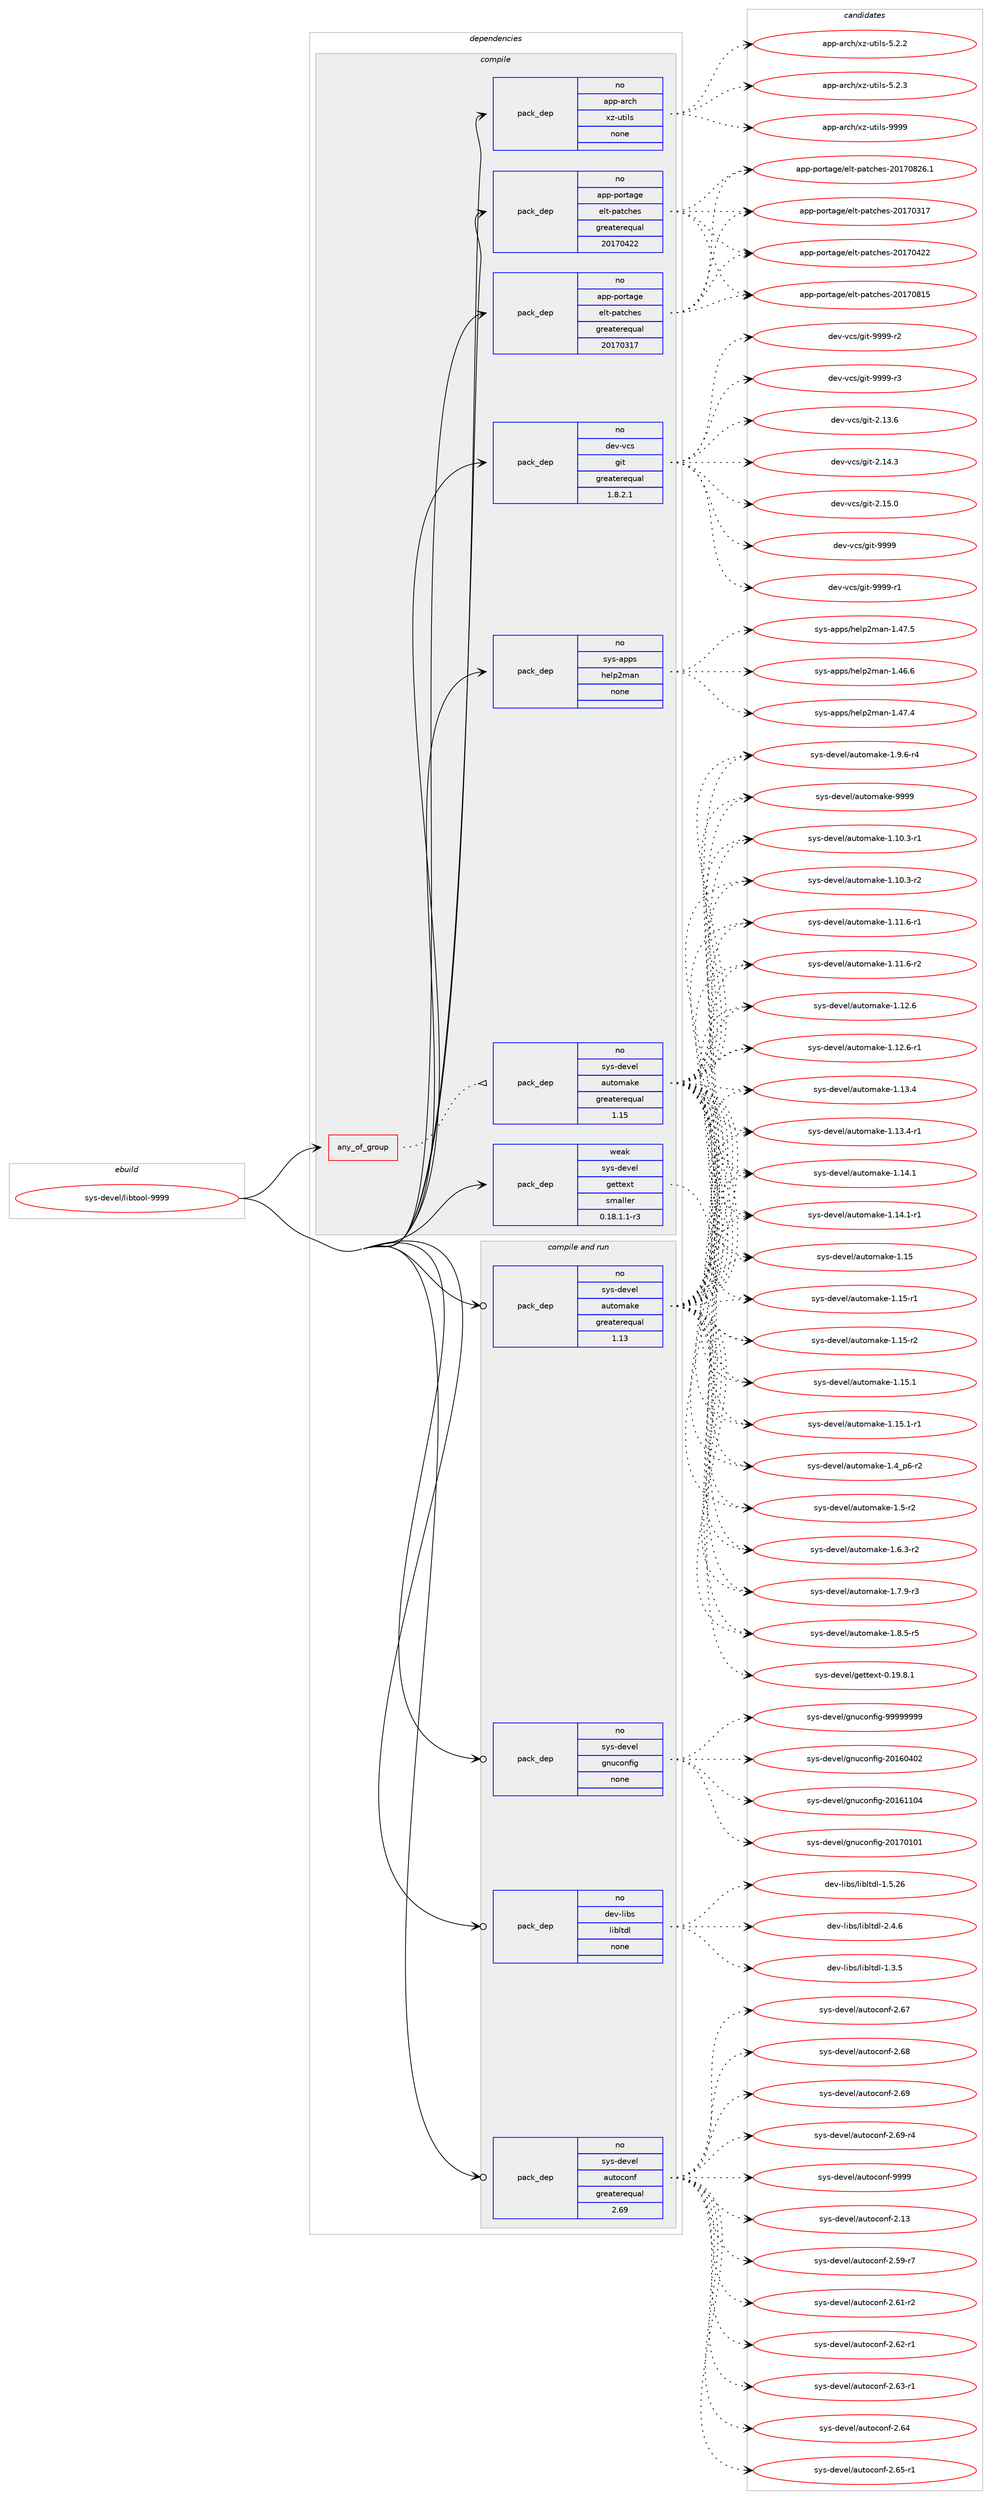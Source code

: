 digraph prolog {

# *************
# Graph options
# *************

newrank=true;
concentrate=true;
compound=true;
graph [rankdir=LR,fontname=Helvetica,fontsize=10,ranksep=1.5];#, ranksep=2.5, nodesep=0.2];
edge  [arrowhead=vee];
node  [fontname=Helvetica,fontsize=10];

# **********
# The ebuild
# **********

subgraph cluster_leftcol {
color=gray;
rank=same;
label=<<i>ebuild</i>>;
id [label="sys-devel/libtool-9999", color=red, width=4, href="../sys-devel/libtool-9999.svg"];
}

# ****************
# The dependencies
# ****************

subgraph cluster_midcol {
color=gray;
label=<<i>dependencies</i>>;
subgraph cluster_compile {
fillcolor="#eeeeee";
style=filled;
label=<<i>compile</i>>;
subgraph any8153 {
dependency485108 [label=<<TABLE BORDER="0" CELLBORDER="1" CELLSPACING="0" CELLPADDING="4"><TR><TD CELLPADDING="10">any_of_group</TD></TR></TABLE>>, shape=none, color=red];subgraph pack360432 {
dependency485109 [label=<<TABLE BORDER="0" CELLBORDER="1" CELLSPACING="0" CELLPADDING="4" WIDTH="220"><TR><TD ROWSPAN="6" CELLPADDING="30">pack_dep</TD></TR><TR><TD WIDTH="110">no</TD></TR><TR><TD>sys-devel</TD></TR><TR><TD>automake</TD></TR><TR><TD>greaterequal</TD></TR><TR><TD>1.15</TD></TR></TABLE>>, shape=none, color=blue];
}
dependency485108:e -> dependency485109:w [weight=20,style="dotted",arrowhead="oinv"];
}
id:e -> dependency485108:w [weight=20,style="solid",arrowhead="vee"];
subgraph pack360433 {
dependency485110 [label=<<TABLE BORDER="0" CELLBORDER="1" CELLSPACING="0" CELLPADDING="4" WIDTH="220"><TR><TD ROWSPAN="6" CELLPADDING="30">pack_dep</TD></TR><TR><TD WIDTH="110">no</TD></TR><TR><TD>app-arch</TD></TR><TR><TD>xz-utils</TD></TR><TR><TD>none</TD></TR><TR><TD></TD></TR></TABLE>>, shape=none, color=blue];
}
id:e -> dependency485110:w [weight=20,style="solid",arrowhead="vee"];
subgraph pack360434 {
dependency485111 [label=<<TABLE BORDER="0" CELLBORDER="1" CELLSPACING="0" CELLPADDING="4" WIDTH="220"><TR><TD ROWSPAN="6" CELLPADDING="30">pack_dep</TD></TR><TR><TD WIDTH="110">no</TD></TR><TR><TD>app-portage</TD></TR><TR><TD>elt-patches</TD></TR><TR><TD>greaterequal</TD></TR><TR><TD>20170317</TD></TR></TABLE>>, shape=none, color=blue];
}
id:e -> dependency485111:w [weight=20,style="solid",arrowhead="vee"];
subgraph pack360435 {
dependency485112 [label=<<TABLE BORDER="0" CELLBORDER="1" CELLSPACING="0" CELLPADDING="4" WIDTH="220"><TR><TD ROWSPAN="6" CELLPADDING="30">pack_dep</TD></TR><TR><TD WIDTH="110">no</TD></TR><TR><TD>app-portage</TD></TR><TR><TD>elt-patches</TD></TR><TR><TD>greaterequal</TD></TR><TR><TD>20170422</TD></TR></TABLE>>, shape=none, color=blue];
}
id:e -> dependency485112:w [weight=20,style="solid",arrowhead="vee"];
subgraph pack360436 {
dependency485113 [label=<<TABLE BORDER="0" CELLBORDER="1" CELLSPACING="0" CELLPADDING="4" WIDTH="220"><TR><TD ROWSPAN="6" CELLPADDING="30">pack_dep</TD></TR><TR><TD WIDTH="110">no</TD></TR><TR><TD>dev-vcs</TD></TR><TR><TD>git</TD></TR><TR><TD>greaterequal</TD></TR><TR><TD>1.8.2.1</TD></TR></TABLE>>, shape=none, color=blue];
}
id:e -> dependency485113:w [weight=20,style="solid",arrowhead="vee"];
subgraph pack360437 {
dependency485114 [label=<<TABLE BORDER="0" CELLBORDER="1" CELLSPACING="0" CELLPADDING="4" WIDTH="220"><TR><TD ROWSPAN="6" CELLPADDING="30">pack_dep</TD></TR><TR><TD WIDTH="110">no</TD></TR><TR><TD>sys-apps</TD></TR><TR><TD>help2man</TD></TR><TR><TD>none</TD></TR><TR><TD></TD></TR></TABLE>>, shape=none, color=blue];
}
id:e -> dependency485114:w [weight=20,style="solid",arrowhead="vee"];
subgraph pack360438 {
dependency485115 [label=<<TABLE BORDER="0" CELLBORDER="1" CELLSPACING="0" CELLPADDING="4" WIDTH="220"><TR><TD ROWSPAN="6" CELLPADDING="30">pack_dep</TD></TR><TR><TD WIDTH="110">weak</TD></TR><TR><TD>sys-devel</TD></TR><TR><TD>gettext</TD></TR><TR><TD>smaller</TD></TR><TR><TD>0.18.1.1-r3</TD></TR></TABLE>>, shape=none, color=blue];
}
id:e -> dependency485115:w [weight=20,style="solid",arrowhead="vee"];
}
subgraph cluster_compileandrun {
fillcolor="#eeeeee";
style=filled;
label=<<i>compile and run</i>>;
subgraph pack360439 {
dependency485116 [label=<<TABLE BORDER="0" CELLBORDER="1" CELLSPACING="0" CELLPADDING="4" WIDTH="220"><TR><TD ROWSPAN="6" CELLPADDING="30">pack_dep</TD></TR><TR><TD WIDTH="110">no</TD></TR><TR><TD>dev-libs</TD></TR><TR><TD>libltdl</TD></TR><TR><TD>none</TD></TR><TR><TD></TD></TR></TABLE>>, shape=none, color=blue];
}
id:e -> dependency485116:w [weight=20,style="solid",arrowhead="odotvee"];
subgraph pack360440 {
dependency485117 [label=<<TABLE BORDER="0" CELLBORDER="1" CELLSPACING="0" CELLPADDING="4" WIDTH="220"><TR><TD ROWSPAN="6" CELLPADDING="30">pack_dep</TD></TR><TR><TD WIDTH="110">no</TD></TR><TR><TD>sys-devel</TD></TR><TR><TD>autoconf</TD></TR><TR><TD>greaterequal</TD></TR><TR><TD>2.69</TD></TR></TABLE>>, shape=none, color=blue];
}
id:e -> dependency485117:w [weight=20,style="solid",arrowhead="odotvee"];
subgraph pack360441 {
dependency485118 [label=<<TABLE BORDER="0" CELLBORDER="1" CELLSPACING="0" CELLPADDING="4" WIDTH="220"><TR><TD ROWSPAN="6" CELLPADDING="30">pack_dep</TD></TR><TR><TD WIDTH="110">no</TD></TR><TR><TD>sys-devel</TD></TR><TR><TD>automake</TD></TR><TR><TD>greaterequal</TD></TR><TR><TD>1.13</TD></TR></TABLE>>, shape=none, color=blue];
}
id:e -> dependency485118:w [weight=20,style="solid",arrowhead="odotvee"];
subgraph pack360442 {
dependency485119 [label=<<TABLE BORDER="0" CELLBORDER="1" CELLSPACING="0" CELLPADDING="4" WIDTH="220"><TR><TD ROWSPAN="6" CELLPADDING="30">pack_dep</TD></TR><TR><TD WIDTH="110">no</TD></TR><TR><TD>sys-devel</TD></TR><TR><TD>gnuconfig</TD></TR><TR><TD>none</TD></TR><TR><TD></TD></TR></TABLE>>, shape=none, color=blue];
}
id:e -> dependency485119:w [weight=20,style="solid",arrowhead="odotvee"];
}
subgraph cluster_run {
fillcolor="#eeeeee";
style=filled;
label=<<i>run</i>>;
}
}

# **************
# The candidates
# **************

subgraph cluster_choices {
rank=same;
color=gray;
label=<<i>candidates</i>>;

subgraph choice360432 {
color=black;
nodesep=1;
choice11512111545100101118101108479711711611110997107101454946494846514511449 [label="sys-devel/automake-1.10.3-r1", color=red, width=4,href="../sys-devel/automake-1.10.3-r1.svg"];
choice11512111545100101118101108479711711611110997107101454946494846514511450 [label="sys-devel/automake-1.10.3-r2", color=red, width=4,href="../sys-devel/automake-1.10.3-r2.svg"];
choice11512111545100101118101108479711711611110997107101454946494946544511449 [label="sys-devel/automake-1.11.6-r1", color=red, width=4,href="../sys-devel/automake-1.11.6-r1.svg"];
choice11512111545100101118101108479711711611110997107101454946494946544511450 [label="sys-devel/automake-1.11.6-r2", color=red, width=4,href="../sys-devel/automake-1.11.6-r2.svg"];
choice1151211154510010111810110847971171161111099710710145494649504654 [label="sys-devel/automake-1.12.6", color=red, width=4,href="../sys-devel/automake-1.12.6.svg"];
choice11512111545100101118101108479711711611110997107101454946495046544511449 [label="sys-devel/automake-1.12.6-r1", color=red, width=4,href="../sys-devel/automake-1.12.6-r1.svg"];
choice1151211154510010111810110847971171161111099710710145494649514652 [label="sys-devel/automake-1.13.4", color=red, width=4,href="../sys-devel/automake-1.13.4.svg"];
choice11512111545100101118101108479711711611110997107101454946495146524511449 [label="sys-devel/automake-1.13.4-r1", color=red, width=4,href="../sys-devel/automake-1.13.4-r1.svg"];
choice1151211154510010111810110847971171161111099710710145494649524649 [label="sys-devel/automake-1.14.1", color=red, width=4,href="../sys-devel/automake-1.14.1.svg"];
choice11512111545100101118101108479711711611110997107101454946495246494511449 [label="sys-devel/automake-1.14.1-r1", color=red, width=4,href="../sys-devel/automake-1.14.1-r1.svg"];
choice115121115451001011181011084797117116111109971071014549464953 [label="sys-devel/automake-1.15", color=red, width=4,href="../sys-devel/automake-1.15.svg"];
choice1151211154510010111810110847971171161111099710710145494649534511449 [label="sys-devel/automake-1.15-r1", color=red, width=4,href="../sys-devel/automake-1.15-r1.svg"];
choice1151211154510010111810110847971171161111099710710145494649534511450 [label="sys-devel/automake-1.15-r2", color=red, width=4,href="../sys-devel/automake-1.15-r2.svg"];
choice1151211154510010111810110847971171161111099710710145494649534649 [label="sys-devel/automake-1.15.1", color=red, width=4,href="../sys-devel/automake-1.15.1.svg"];
choice11512111545100101118101108479711711611110997107101454946495346494511449 [label="sys-devel/automake-1.15.1-r1", color=red, width=4,href="../sys-devel/automake-1.15.1-r1.svg"];
choice115121115451001011181011084797117116111109971071014549465295112544511450 [label="sys-devel/automake-1.4_p6-r2", color=red, width=4,href="../sys-devel/automake-1.4_p6-r2.svg"];
choice11512111545100101118101108479711711611110997107101454946534511450 [label="sys-devel/automake-1.5-r2", color=red, width=4,href="../sys-devel/automake-1.5-r2.svg"];
choice115121115451001011181011084797117116111109971071014549465446514511450 [label="sys-devel/automake-1.6.3-r2", color=red, width=4,href="../sys-devel/automake-1.6.3-r2.svg"];
choice115121115451001011181011084797117116111109971071014549465546574511451 [label="sys-devel/automake-1.7.9-r3", color=red, width=4,href="../sys-devel/automake-1.7.9-r3.svg"];
choice115121115451001011181011084797117116111109971071014549465646534511453 [label="sys-devel/automake-1.8.5-r5", color=red, width=4,href="../sys-devel/automake-1.8.5-r5.svg"];
choice115121115451001011181011084797117116111109971071014549465746544511452 [label="sys-devel/automake-1.9.6-r4", color=red, width=4,href="../sys-devel/automake-1.9.6-r4.svg"];
choice115121115451001011181011084797117116111109971071014557575757 [label="sys-devel/automake-9999", color=red, width=4,href="../sys-devel/automake-9999.svg"];
dependency485109:e -> choice11512111545100101118101108479711711611110997107101454946494846514511449:w [style=dotted,weight="100"];
dependency485109:e -> choice11512111545100101118101108479711711611110997107101454946494846514511450:w [style=dotted,weight="100"];
dependency485109:e -> choice11512111545100101118101108479711711611110997107101454946494946544511449:w [style=dotted,weight="100"];
dependency485109:e -> choice11512111545100101118101108479711711611110997107101454946494946544511450:w [style=dotted,weight="100"];
dependency485109:e -> choice1151211154510010111810110847971171161111099710710145494649504654:w [style=dotted,weight="100"];
dependency485109:e -> choice11512111545100101118101108479711711611110997107101454946495046544511449:w [style=dotted,weight="100"];
dependency485109:e -> choice1151211154510010111810110847971171161111099710710145494649514652:w [style=dotted,weight="100"];
dependency485109:e -> choice11512111545100101118101108479711711611110997107101454946495146524511449:w [style=dotted,weight="100"];
dependency485109:e -> choice1151211154510010111810110847971171161111099710710145494649524649:w [style=dotted,weight="100"];
dependency485109:e -> choice11512111545100101118101108479711711611110997107101454946495246494511449:w [style=dotted,weight="100"];
dependency485109:e -> choice115121115451001011181011084797117116111109971071014549464953:w [style=dotted,weight="100"];
dependency485109:e -> choice1151211154510010111810110847971171161111099710710145494649534511449:w [style=dotted,weight="100"];
dependency485109:e -> choice1151211154510010111810110847971171161111099710710145494649534511450:w [style=dotted,weight="100"];
dependency485109:e -> choice1151211154510010111810110847971171161111099710710145494649534649:w [style=dotted,weight="100"];
dependency485109:e -> choice11512111545100101118101108479711711611110997107101454946495346494511449:w [style=dotted,weight="100"];
dependency485109:e -> choice115121115451001011181011084797117116111109971071014549465295112544511450:w [style=dotted,weight="100"];
dependency485109:e -> choice11512111545100101118101108479711711611110997107101454946534511450:w [style=dotted,weight="100"];
dependency485109:e -> choice115121115451001011181011084797117116111109971071014549465446514511450:w [style=dotted,weight="100"];
dependency485109:e -> choice115121115451001011181011084797117116111109971071014549465546574511451:w [style=dotted,weight="100"];
dependency485109:e -> choice115121115451001011181011084797117116111109971071014549465646534511453:w [style=dotted,weight="100"];
dependency485109:e -> choice115121115451001011181011084797117116111109971071014549465746544511452:w [style=dotted,weight="100"];
dependency485109:e -> choice115121115451001011181011084797117116111109971071014557575757:w [style=dotted,weight="100"];
}
subgraph choice360433 {
color=black;
nodesep=1;
choice971121124597114991044712012245117116105108115455346504650 [label="app-arch/xz-utils-5.2.2", color=red, width=4,href="../app-arch/xz-utils-5.2.2.svg"];
choice971121124597114991044712012245117116105108115455346504651 [label="app-arch/xz-utils-5.2.3", color=red, width=4,href="../app-arch/xz-utils-5.2.3.svg"];
choice9711211245971149910447120122451171161051081154557575757 [label="app-arch/xz-utils-9999", color=red, width=4,href="../app-arch/xz-utils-9999.svg"];
dependency485110:e -> choice971121124597114991044712012245117116105108115455346504650:w [style=dotted,weight="100"];
dependency485110:e -> choice971121124597114991044712012245117116105108115455346504651:w [style=dotted,weight="100"];
dependency485110:e -> choice9711211245971149910447120122451171161051081154557575757:w [style=dotted,weight="100"];
}
subgraph choice360434 {
color=black;
nodesep=1;
choice97112112451121111141169710310147101108116451129711699104101115455048495548514955 [label="app-portage/elt-patches-20170317", color=red, width=4,href="../app-portage/elt-patches-20170317.svg"];
choice97112112451121111141169710310147101108116451129711699104101115455048495548525050 [label="app-portage/elt-patches-20170422", color=red, width=4,href="../app-portage/elt-patches-20170422.svg"];
choice97112112451121111141169710310147101108116451129711699104101115455048495548564953 [label="app-portage/elt-patches-20170815", color=red, width=4,href="../app-portage/elt-patches-20170815.svg"];
choice971121124511211111411697103101471011081164511297116991041011154550484955485650544649 [label="app-portage/elt-patches-20170826.1", color=red, width=4,href="../app-portage/elt-patches-20170826.1.svg"];
dependency485111:e -> choice97112112451121111141169710310147101108116451129711699104101115455048495548514955:w [style=dotted,weight="100"];
dependency485111:e -> choice97112112451121111141169710310147101108116451129711699104101115455048495548525050:w [style=dotted,weight="100"];
dependency485111:e -> choice97112112451121111141169710310147101108116451129711699104101115455048495548564953:w [style=dotted,weight="100"];
dependency485111:e -> choice971121124511211111411697103101471011081164511297116991041011154550484955485650544649:w [style=dotted,weight="100"];
}
subgraph choice360435 {
color=black;
nodesep=1;
choice97112112451121111141169710310147101108116451129711699104101115455048495548514955 [label="app-portage/elt-patches-20170317", color=red, width=4,href="../app-portage/elt-patches-20170317.svg"];
choice97112112451121111141169710310147101108116451129711699104101115455048495548525050 [label="app-portage/elt-patches-20170422", color=red, width=4,href="../app-portage/elt-patches-20170422.svg"];
choice97112112451121111141169710310147101108116451129711699104101115455048495548564953 [label="app-portage/elt-patches-20170815", color=red, width=4,href="../app-portage/elt-patches-20170815.svg"];
choice971121124511211111411697103101471011081164511297116991041011154550484955485650544649 [label="app-portage/elt-patches-20170826.1", color=red, width=4,href="../app-portage/elt-patches-20170826.1.svg"];
dependency485112:e -> choice97112112451121111141169710310147101108116451129711699104101115455048495548514955:w [style=dotted,weight="100"];
dependency485112:e -> choice97112112451121111141169710310147101108116451129711699104101115455048495548525050:w [style=dotted,weight="100"];
dependency485112:e -> choice97112112451121111141169710310147101108116451129711699104101115455048495548564953:w [style=dotted,weight="100"];
dependency485112:e -> choice971121124511211111411697103101471011081164511297116991041011154550484955485650544649:w [style=dotted,weight="100"];
}
subgraph choice360436 {
color=black;
nodesep=1;
choice10010111845118991154710310511645504649514654 [label="dev-vcs/git-2.13.6", color=red, width=4,href="../dev-vcs/git-2.13.6.svg"];
choice10010111845118991154710310511645504649524651 [label="dev-vcs/git-2.14.3", color=red, width=4,href="../dev-vcs/git-2.14.3.svg"];
choice10010111845118991154710310511645504649534648 [label="dev-vcs/git-2.15.0", color=red, width=4,href="../dev-vcs/git-2.15.0.svg"];
choice1001011184511899115471031051164557575757 [label="dev-vcs/git-9999", color=red, width=4,href="../dev-vcs/git-9999.svg"];
choice10010111845118991154710310511645575757574511449 [label="dev-vcs/git-9999-r1", color=red, width=4,href="../dev-vcs/git-9999-r1.svg"];
choice10010111845118991154710310511645575757574511450 [label="dev-vcs/git-9999-r2", color=red, width=4,href="../dev-vcs/git-9999-r2.svg"];
choice10010111845118991154710310511645575757574511451 [label="dev-vcs/git-9999-r3", color=red, width=4,href="../dev-vcs/git-9999-r3.svg"];
dependency485113:e -> choice10010111845118991154710310511645504649514654:w [style=dotted,weight="100"];
dependency485113:e -> choice10010111845118991154710310511645504649524651:w [style=dotted,weight="100"];
dependency485113:e -> choice10010111845118991154710310511645504649534648:w [style=dotted,weight="100"];
dependency485113:e -> choice1001011184511899115471031051164557575757:w [style=dotted,weight="100"];
dependency485113:e -> choice10010111845118991154710310511645575757574511449:w [style=dotted,weight="100"];
dependency485113:e -> choice10010111845118991154710310511645575757574511450:w [style=dotted,weight="100"];
dependency485113:e -> choice10010111845118991154710310511645575757574511451:w [style=dotted,weight="100"];
}
subgraph choice360437 {
color=black;
nodesep=1;
choice115121115459711211211547104101108112501099711045494652544654 [label="sys-apps/help2man-1.46.6", color=red, width=4,href="../sys-apps/help2man-1.46.6.svg"];
choice115121115459711211211547104101108112501099711045494652554652 [label="sys-apps/help2man-1.47.4", color=red, width=4,href="../sys-apps/help2man-1.47.4.svg"];
choice115121115459711211211547104101108112501099711045494652554653 [label="sys-apps/help2man-1.47.5", color=red, width=4,href="../sys-apps/help2man-1.47.5.svg"];
dependency485114:e -> choice115121115459711211211547104101108112501099711045494652544654:w [style=dotted,weight="100"];
dependency485114:e -> choice115121115459711211211547104101108112501099711045494652554652:w [style=dotted,weight="100"];
dependency485114:e -> choice115121115459711211211547104101108112501099711045494652554653:w [style=dotted,weight="100"];
}
subgraph choice360438 {
color=black;
nodesep=1;
choice1151211154510010111810110847103101116116101120116454846495746564649 [label="sys-devel/gettext-0.19.8.1", color=red, width=4,href="../sys-devel/gettext-0.19.8.1.svg"];
dependency485115:e -> choice1151211154510010111810110847103101116116101120116454846495746564649:w [style=dotted,weight="100"];
}
subgraph choice360439 {
color=black;
nodesep=1;
choice10010111845108105981154710810598108116100108454946514653 [label="dev-libs/libltdl-1.3.5", color=red, width=4,href="../dev-libs/libltdl-1.3.5.svg"];
choice1001011184510810598115471081059810811610010845494653465054 [label="dev-libs/libltdl-1.5.26", color=red, width=4,href="../dev-libs/libltdl-1.5.26.svg"];
choice10010111845108105981154710810598108116100108455046524654 [label="dev-libs/libltdl-2.4.6", color=red, width=4,href="../dev-libs/libltdl-2.4.6.svg"];
dependency485116:e -> choice10010111845108105981154710810598108116100108454946514653:w [style=dotted,weight="100"];
dependency485116:e -> choice1001011184510810598115471081059810811610010845494653465054:w [style=dotted,weight="100"];
dependency485116:e -> choice10010111845108105981154710810598108116100108455046524654:w [style=dotted,weight="100"];
}
subgraph choice360440 {
color=black;
nodesep=1;
choice115121115451001011181011084797117116111991111101024550464951 [label="sys-devel/autoconf-2.13", color=red, width=4,href="../sys-devel/autoconf-2.13.svg"];
choice1151211154510010111810110847971171161119911111010245504653574511455 [label="sys-devel/autoconf-2.59-r7", color=red, width=4,href="../sys-devel/autoconf-2.59-r7.svg"];
choice1151211154510010111810110847971171161119911111010245504654494511450 [label="sys-devel/autoconf-2.61-r2", color=red, width=4,href="../sys-devel/autoconf-2.61-r2.svg"];
choice1151211154510010111810110847971171161119911111010245504654504511449 [label="sys-devel/autoconf-2.62-r1", color=red, width=4,href="../sys-devel/autoconf-2.62-r1.svg"];
choice1151211154510010111810110847971171161119911111010245504654514511449 [label="sys-devel/autoconf-2.63-r1", color=red, width=4,href="../sys-devel/autoconf-2.63-r1.svg"];
choice115121115451001011181011084797117116111991111101024550465452 [label="sys-devel/autoconf-2.64", color=red, width=4,href="../sys-devel/autoconf-2.64.svg"];
choice1151211154510010111810110847971171161119911111010245504654534511449 [label="sys-devel/autoconf-2.65-r1", color=red, width=4,href="../sys-devel/autoconf-2.65-r1.svg"];
choice115121115451001011181011084797117116111991111101024550465455 [label="sys-devel/autoconf-2.67", color=red, width=4,href="../sys-devel/autoconf-2.67.svg"];
choice115121115451001011181011084797117116111991111101024550465456 [label="sys-devel/autoconf-2.68", color=red, width=4,href="../sys-devel/autoconf-2.68.svg"];
choice115121115451001011181011084797117116111991111101024550465457 [label="sys-devel/autoconf-2.69", color=red, width=4,href="../sys-devel/autoconf-2.69.svg"];
choice1151211154510010111810110847971171161119911111010245504654574511452 [label="sys-devel/autoconf-2.69-r4", color=red, width=4,href="../sys-devel/autoconf-2.69-r4.svg"];
choice115121115451001011181011084797117116111991111101024557575757 [label="sys-devel/autoconf-9999", color=red, width=4,href="../sys-devel/autoconf-9999.svg"];
dependency485117:e -> choice115121115451001011181011084797117116111991111101024550464951:w [style=dotted,weight="100"];
dependency485117:e -> choice1151211154510010111810110847971171161119911111010245504653574511455:w [style=dotted,weight="100"];
dependency485117:e -> choice1151211154510010111810110847971171161119911111010245504654494511450:w [style=dotted,weight="100"];
dependency485117:e -> choice1151211154510010111810110847971171161119911111010245504654504511449:w [style=dotted,weight="100"];
dependency485117:e -> choice1151211154510010111810110847971171161119911111010245504654514511449:w [style=dotted,weight="100"];
dependency485117:e -> choice115121115451001011181011084797117116111991111101024550465452:w [style=dotted,weight="100"];
dependency485117:e -> choice1151211154510010111810110847971171161119911111010245504654534511449:w [style=dotted,weight="100"];
dependency485117:e -> choice115121115451001011181011084797117116111991111101024550465455:w [style=dotted,weight="100"];
dependency485117:e -> choice115121115451001011181011084797117116111991111101024550465456:w [style=dotted,weight="100"];
dependency485117:e -> choice115121115451001011181011084797117116111991111101024550465457:w [style=dotted,weight="100"];
dependency485117:e -> choice1151211154510010111810110847971171161119911111010245504654574511452:w [style=dotted,weight="100"];
dependency485117:e -> choice115121115451001011181011084797117116111991111101024557575757:w [style=dotted,weight="100"];
}
subgraph choice360441 {
color=black;
nodesep=1;
choice11512111545100101118101108479711711611110997107101454946494846514511449 [label="sys-devel/automake-1.10.3-r1", color=red, width=4,href="../sys-devel/automake-1.10.3-r1.svg"];
choice11512111545100101118101108479711711611110997107101454946494846514511450 [label="sys-devel/automake-1.10.3-r2", color=red, width=4,href="../sys-devel/automake-1.10.3-r2.svg"];
choice11512111545100101118101108479711711611110997107101454946494946544511449 [label="sys-devel/automake-1.11.6-r1", color=red, width=4,href="../sys-devel/automake-1.11.6-r1.svg"];
choice11512111545100101118101108479711711611110997107101454946494946544511450 [label="sys-devel/automake-1.11.6-r2", color=red, width=4,href="../sys-devel/automake-1.11.6-r2.svg"];
choice1151211154510010111810110847971171161111099710710145494649504654 [label="sys-devel/automake-1.12.6", color=red, width=4,href="../sys-devel/automake-1.12.6.svg"];
choice11512111545100101118101108479711711611110997107101454946495046544511449 [label="sys-devel/automake-1.12.6-r1", color=red, width=4,href="../sys-devel/automake-1.12.6-r1.svg"];
choice1151211154510010111810110847971171161111099710710145494649514652 [label="sys-devel/automake-1.13.4", color=red, width=4,href="../sys-devel/automake-1.13.4.svg"];
choice11512111545100101118101108479711711611110997107101454946495146524511449 [label="sys-devel/automake-1.13.4-r1", color=red, width=4,href="../sys-devel/automake-1.13.4-r1.svg"];
choice1151211154510010111810110847971171161111099710710145494649524649 [label="sys-devel/automake-1.14.1", color=red, width=4,href="../sys-devel/automake-1.14.1.svg"];
choice11512111545100101118101108479711711611110997107101454946495246494511449 [label="sys-devel/automake-1.14.1-r1", color=red, width=4,href="../sys-devel/automake-1.14.1-r1.svg"];
choice115121115451001011181011084797117116111109971071014549464953 [label="sys-devel/automake-1.15", color=red, width=4,href="../sys-devel/automake-1.15.svg"];
choice1151211154510010111810110847971171161111099710710145494649534511449 [label="sys-devel/automake-1.15-r1", color=red, width=4,href="../sys-devel/automake-1.15-r1.svg"];
choice1151211154510010111810110847971171161111099710710145494649534511450 [label="sys-devel/automake-1.15-r2", color=red, width=4,href="../sys-devel/automake-1.15-r2.svg"];
choice1151211154510010111810110847971171161111099710710145494649534649 [label="sys-devel/automake-1.15.1", color=red, width=4,href="../sys-devel/automake-1.15.1.svg"];
choice11512111545100101118101108479711711611110997107101454946495346494511449 [label="sys-devel/automake-1.15.1-r1", color=red, width=4,href="../sys-devel/automake-1.15.1-r1.svg"];
choice115121115451001011181011084797117116111109971071014549465295112544511450 [label="sys-devel/automake-1.4_p6-r2", color=red, width=4,href="../sys-devel/automake-1.4_p6-r2.svg"];
choice11512111545100101118101108479711711611110997107101454946534511450 [label="sys-devel/automake-1.5-r2", color=red, width=4,href="../sys-devel/automake-1.5-r2.svg"];
choice115121115451001011181011084797117116111109971071014549465446514511450 [label="sys-devel/automake-1.6.3-r2", color=red, width=4,href="../sys-devel/automake-1.6.3-r2.svg"];
choice115121115451001011181011084797117116111109971071014549465546574511451 [label="sys-devel/automake-1.7.9-r3", color=red, width=4,href="../sys-devel/automake-1.7.9-r3.svg"];
choice115121115451001011181011084797117116111109971071014549465646534511453 [label="sys-devel/automake-1.8.5-r5", color=red, width=4,href="../sys-devel/automake-1.8.5-r5.svg"];
choice115121115451001011181011084797117116111109971071014549465746544511452 [label="sys-devel/automake-1.9.6-r4", color=red, width=4,href="../sys-devel/automake-1.9.6-r4.svg"];
choice115121115451001011181011084797117116111109971071014557575757 [label="sys-devel/automake-9999", color=red, width=4,href="../sys-devel/automake-9999.svg"];
dependency485118:e -> choice11512111545100101118101108479711711611110997107101454946494846514511449:w [style=dotted,weight="100"];
dependency485118:e -> choice11512111545100101118101108479711711611110997107101454946494846514511450:w [style=dotted,weight="100"];
dependency485118:e -> choice11512111545100101118101108479711711611110997107101454946494946544511449:w [style=dotted,weight="100"];
dependency485118:e -> choice11512111545100101118101108479711711611110997107101454946494946544511450:w [style=dotted,weight="100"];
dependency485118:e -> choice1151211154510010111810110847971171161111099710710145494649504654:w [style=dotted,weight="100"];
dependency485118:e -> choice11512111545100101118101108479711711611110997107101454946495046544511449:w [style=dotted,weight="100"];
dependency485118:e -> choice1151211154510010111810110847971171161111099710710145494649514652:w [style=dotted,weight="100"];
dependency485118:e -> choice11512111545100101118101108479711711611110997107101454946495146524511449:w [style=dotted,weight="100"];
dependency485118:e -> choice1151211154510010111810110847971171161111099710710145494649524649:w [style=dotted,weight="100"];
dependency485118:e -> choice11512111545100101118101108479711711611110997107101454946495246494511449:w [style=dotted,weight="100"];
dependency485118:e -> choice115121115451001011181011084797117116111109971071014549464953:w [style=dotted,weight="100"];
dependency485118:e -> choice1151211154510010111810110847971171161111099710710145494649534511449:w [style=dotted,weight="100"];
dependency485118:e -> choice1151211154510010111810110847971171161111099710710145494649534511450:w [style=dotted,weight="100"];
dependency485118:e -> choice1151211154510010111810110847971171161111099710710145494649534649:w [style=dotted,weight="100"];
dependency485118:e -> choice11512111545100101118101108479711711611110997107101454946495346494511449:w [style=dotted,weight="100"];
dependency485118:e -> choice115121115451001011181011084797117116111109971071014549465295112544511450:w [style=dotted,weight="100"];
dependency485118:e -> choice11512111545100101118101108479711711611110997107101454946534511450:w [style=dotted,weight="100"];
dependency485118:e -> choice115121115451001011181011084797117116111109971071014549465446514511450:w [style=dotted,weight="100"];
dependency485118:e -> choice115121115451001011181011084797117116111109971071014549465546574511451:w [style=dotted,weight="100"];
dependency485118:e -> choice115121115451001011181011084797117116111109971071014549465646534511453:w [style=dotted,weight="100"];
dependency485118:e -> choice115121115451001011181011084797117116111109971071014549465746544511452:w [style=dotted,weight="100"];
dependency485118:e -> choice115121115451001011181011084797117116111109971071014557575757:w [style=dotted,weight="100"];
}
subgraph choice360442 {
color=black;
nodesep=1;
choice115121115451001011181011084710311011799111110102105103455048495448524850 [label="sys-devel/gnuconfig-20160402", color=red, width=4,href="../sys-devel/gnuconfig-20160402.svg"];
choice115121115451001011181011084710311011799111110102105103455048495449494852 [label="sys-devel/gnuconfig-20161104", color=red, width=4,href="../sys-devel/gnuconfig-20161104.svg"];
choice115121115451001011181011084710311011799111110102105103455048495548494849 [label="sys-devel/gnuconfig-20170101", color=red, width=4,href="../sys-devel/gnuconfig-20170101.svg"];
choice115121115451001011181011084710311011799111110102105103455757575757575757 [label="sys-devel/gnuconfig-99999999", color=red, width=4,href="../sys-devel/gnuconfig-99999999.svg"];
dependency485119:e -> choice115121115451001011181011084710311011799111110102105103455048495448524850:w [style=dotted,weight="100"];
dependency485119:e -> choice115121115451001011181011084710311011799111110102105103455048495449494852:w [style=dotted,weight="100"];
dependency485119:e -> choice115121115451001011181011084710311011799111110102105103455048495548494849:w [style=dotted,weight="100"];
dependency485119:e -> choice115121115451001011181011084710311011799111110102105103455757575757575757:w [style=dotted,weight="100"];
}
}

}
